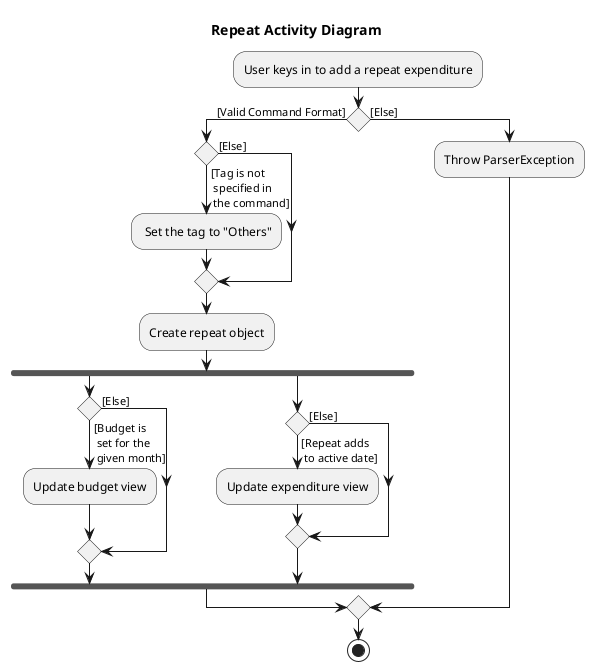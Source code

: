 @startuml
title Repeat Activity Diagram

:User keys in to add a repeat expenditure;
if () then ([Valid Command Format])
    if () then ([Tag is not\n specified in\n the command]\n)
        : Set the tag to "Others";
    else ([Else])
    endif
    :Create repeat object;
        fork
        if () then ([Budget is\n set for the\n given month]\n)
            :Update budget view;
        else ([Else])
        endif
        fork again
        if () then ([Repeat adds\n to active date])
            :Update expenditure view;
        else ([Else])
        endif
        end fork
else ([Else])
    :Throw ParserException;
endif
stop
@enduml